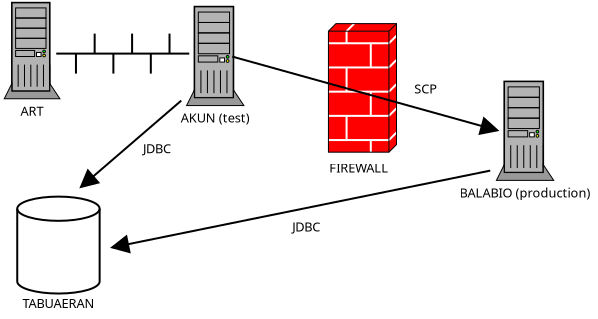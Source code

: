 <?xml version="1.0" encoding="UTF-8"?>
<dia:diagram xmlns:dia="http://www.lysator.liu.se/~alla/dia/"><dia:layer name="Background" visible="true"><dia:object type="Network - General Computer (Tower)" version="0" id="O0"><dia:attribute name="obj_pos"><dia:point val="1.8,2.05"/></dia:attribute><dia:attribute name="obj_bb"><dia:rectangle val="1.792,2.01;4.594,8.028"/></dia:attribute><dia:attribute name="elem_corner"><dia:point val="1.8,2.05"/></dia:attribute><dia:attribute name="elem_width"><dia:real val="2.784"/></dia:attribute><dia:attribute name="elem_height"><dia:real val="4.809"/></dia:attribute><dia:attribute name="show_background"><dia:boolean val="true"/></dia:attribute><dia:attribute name="flip_horizontal"><dia:boolean val="false"/></dia:attribute><dia:attribute name="flip_vertical"><dia:boolean val="false"/></dia:attribute><dia:attribute name="padding"><dia:real val="0.354"/></dia:attribute><dia:attribute name="text"><dia:composite type="text"><dia:attribute name="string"><dia:string>#ART#</dia:string></dia:attribute><dia:attribute name="font"><dia:font family="sans" style="0" name="Courier"/></dia:attribute><dia:attribute name="height"><dia:real val="0.8"/></dia:attribute><dia:attribute name="pos"><dia:point val="3.192,7.636"/></dia:attribute><dia:attribute name="color"><dia:color val="#000000"/></dia:attribute><dia:attribute name="alignment"><dia:enum val="1"/></dia:attribute></dia:composite></dia:attribute></dia:object><dia:object type="Network - General Computer (Tower)" version="0" id="O1"><dia:attribute name="obj_pos"><dia:point val="10.917,2.249"/></dia:attribute><dia:attribute name="obj_bb"><dia:rectangle val="10.75,2.209;13.971,8.372"/></dia:attribute><dia:attribute name="elem_corner"><dia:point val="10.917,2.249"/></dia:attribute><dia:attribute name="elem_width"><dia:real val="2.866"/></dia:attribute><dia:attribute name="elem_height"><dia:real val="4.95"/></dia:attribute><dia:attribute name="show_background"><dia:boolean val="true"/></dia:attribute><dia:attribute name="flip_horizontal"><dia:boolean val="false"/></dia:attribute><dia:attribute name="flip_vertical"><dia:boolean val="false"/></dia:attribute><dia:attribute name="padding"><dia:real val="0.354"/></dia:attribute><dia:attribute name="text"><dia:composite type="text"><dia:attribute name="string"><dia:string>#AKUN (test)#</dia:string></dia:attribute><dia:attribute name="font"><dia:font family="sans" style="0" name="Courier"/></dia:attribute><dia:attribute name="height"><dia:real val="0.8"/></dia:attribute><dia:attribute name="pos"><dia:point val="12.35,7.979"/></dia:attribute><dia:attribute name="color"><dia:color val="#000000"/></dia:attribute><dia:attribute name="alignment"><dia:enum val="1"/></dia:attribute></dia:composite></dia:attribute></dia:object><dia:object type="Network - Bus" version="0" id="O2"><dia:attribute name="obj_pos"><dia:point val="4.45,4.6"/></dia:attribute><dia:attribute name="obj_bb"><dia:rectangle val="4.4,3.6;11.05,5.6"/></dia:attribute><dia:attribute name="conn_endpoints"><dia:point val="4.45,4.6"/><dia:point val="11,4.6"/></dia:attribute><dia:attribute name="bus_handles"><dia:point val="5.386,5.6"/><dia:point val="6.321,3.6"/><dia:point val="7.257,5.6"/><dia:point val="8.193,3.6"/><dia:point val="9.129,5.6"/><dia:point val="10.064,3.6"/></dia:attribute></dia:object><dia:object type="Network - Storage" version="0" id="O3"><dia:attribute name="obj_pos"><dia:point val="2.45,11.75"/></dia:attribute><dia:attribute name="obj_bb"><dia:rectangle val="2.4,11.7;6.745,17.64"/></dia:attribute><dia:attribute name="elem_corner"><dia:point val="2.45,11.75"/></dia:attribute><dia:attribute name="elem_width"><dia:real val="4.12"/></dia:attribute><dia:attribute name="elem_height"><dia:real val="4.847"/></dia:attribute><dia:attribute name="show_background"><dia:boolean val="true"/></dia:attribute><dia:attribute name="flip_horizontal"><dia:boolean val="false"/></dia:attribute><dia:attribute name="flip_vertical"><dia:boolean val="false"/></dia:attribute><dia:attribute name="padding"><dia:real val="0.354"/></dia:attribute><dia:attribute name="text"><dia:composite type="text"><dia:attribute name="string"><dia:string>#TABUAERAN#</dia:string></dia:attribute><dia:attribute name="font"><dia:font family="sans" style="0" name="Courier"/></dia:attribute><dia:attribute name="height"><dia:real val="0.8"/></dia:attribute><dia:attribute name="pos"><dia:point val="4.874,17.247"/></dia:attribute><dia:attribute name="color"><dia:color val="#000000"/></dia:attribute><dia:attribute name="alignment"><dia:enum val="1"/></dia:attribute></dia:composite></dia:attribute></dia:object><dia:object type="Network - General Computer (Tower)" version="0" id="O4"><dia:attribute name="obj_pos"><dia:point val="26.408,5.99"/></dia:attribute><dia:attribute name="obj_bb"><dia:rectangle val="24.841,5.95;30.862,12.113"/></dia:attribute><dia:attribute name="elem_corner"><dia:point val="26.408,5.99"/></dia:attribute><dia:attribute name="elem_width"><dia:real val="2.866"/></dia:attribute><dia:attribute name="elem_height"><dia:real val="4.95"/></dia:attribute><dia:attribute name="show_background"><dia:boolean val="true"/></dia:attribute><dia:attribute name="flip_horizontal"><dia:boolean val="false"/></dia:attribute><dia:attribute name="flip_vertical"><dia:boolean val="false"/></dia:attribute><dia:attribute name="padding"><dia:real val="0.354"/></dia:attribute><dia:attribute name="text"><dia:composite type="text"><dia:attribute name="string"><dia:string>#BALABIO (production)#</dia:string></dia:attribute><dia:attribute name="font"><dia:font family="sans" style="0" name="Courier"/></dia:attribute><dia:attribute name="height"><dia:real val="0.8"/></dia:attribute><dia:attribute name="pos"><dia:point val="27.841,11.72"/></dia:attribute><dia:attribute name="color"><dia:color val="#000000"/></dia:attribute><dia:attribute name="alignment"><dia:enum val="1"/></dia:attribute></dia:composite></dia:attribute></dia:object><dia:object type="Network - Firewall" version="0" id="O5"><dia:attribute name="obj_pos"><dia:point val="18.01,3.1"/></dia:attribute><dia:attribute name="obj_bb"><dia:rectangle val="17.89,2.979;21.534,10.873"/></dia:attribute><dia:attribute name="elem_corner"><dia:point val="18.01,3.1"/></dia:attribute><dia:attribute name="elem_width"><dia:real val="3.403"/></dia:attribute><dia:attribute name="elem_height"><dia:real val="6.428"/></dia:attribute><dia:attribute name="show_background"><dia:boolean val="true"/></dia:attribute><dia:attribute name="flip_horizontal"><dia:boolean val="false"/></dia:attribute><dia:attribute name="flip_vertical"><dia:boolean val="false"/></dia:attribute><dia:attribute name="padding"><dia:real val="0.354"/></dia:attribute><dia:attribute name="text"><dia:composite type="text"><dia:attribute name="string"><dia:string>#FIREWALL#</dia:string></dia:attribute><dia:attribute name="font"><dia:font family="sans" style="0" name="Courier"/></dia:attribute><dia:attribute name="height"><dia:real val="0.8"/></dia:attribute><dia:attribute name="pos"><dia:point val="19.523,10.481"/></dia:attribute><dia:attribute name="color"><dia:color val="#000000"/></dia:attribute><dia:attribute name="alignment"><dia:enum val="1"/></dia:attribute></dia:composite></dia:attribute></dia:object><dia:object type="Standard - Line" version="0" id="O6"><dia:attribute name="obj_pos"><dia:point val="13.2,4.75"/></dia:attribute><dia:attribute name="obj_bb"><dia:rectangle val="13.138,4.688;26.763,9.234"/></dia:attribute><dia:attribute name="conn_endpoints"><dia:point val="13.2,4.75"/><dia:point val="26.5,8.45"/></dia:attribute><dia:attribute name="numcp"><dia:int val="1"/></dia:attribute><dia:attribute name="end_arrow"><dia:enum val="3"/></dia:attribute><dia:attribute name="end_arrow_length"><dia:real val="0.8"/></dia:attribute><dia:attribute name="end_arrow_width"><dia:real val="0.8"/></dia:attribute></dia:object><dia:object type="Standard - Text" version="0" id="O7"><dia:attribute name="obj_pos"><dia:point val="22.3,6.6"/></dia:attribute><dia:attribute name="obj_bb"><dia:rectangle val="22.3,5.929;23.571,6.992"/></dia:attribute><dia:attribute name="text"><dia:composite type="text"><dia:attribute name="string"><dia:string>#SCP#</dia:string></dia:attribute><dia:attribute name="font"><dia:font family="sans" style="0" name="Courier"/></dia:attribute><dia:attribute name="height"><dia:real val="0.8"/></dia:attribute><dia:attribute name="pos"><dia:point val="22.3,6.6"/></dia:attribute><dia:attribute name="color"><dia:color val="#000000"/></dia:attribute><dia:attribute name="alignment"><dia:enum val="0"/></dia:attribute></dia:composite></dia:attribute></dia:object><dia:object type="Standard - Line" version="0" id="O8"><dia:attribute name="obj_pos"><dia:point val="10.65,6.95"/></dia:attribute><dia:attribute name="obj_bb"><dia:rectangle val="5.04,6.879;10.72,11.939"/></dia:attribute><dia:attribute name="conn_endpoints"><dia:point val="10.65,6.95"/><dia:point val="5.6,11.3"/></dia:attribute><dia:attribute name="numcp"><dia:int val="1"/></dia:attribute><dia:attribute name="end_arrow"><dia:enum val="3"/></dia:attribute><dia:attribute name="end_arrow_length"><dia:real val="0.8"/></dia:attribute><dia:attribute name="end_arrow_width"><dia:real val="0.8"/></dia:attribute></dia:object><dia:object type="Standard - Line" version="0" id="O9"><dia:attribute name="obj_pos"><dia:point val="26.1,10.45"/></dia:attribute><dia:attribute name="obj_bb"><dia:rectangle val="6.942,10.391;26.159,15.094"/></dia:attribute><dia:attribute name="conn_endpoints"><dia:point val="26.1,10.45"/><dia:point val="7.15,14.3"/></dia:attribute><dia:attribute name="numcp"><dia:int val="1"/></dia:attribute><dia:attribute name="end_arrow"><dia:enum val="3"/></dia:attribute><dia:attribute name="end_arrow_length"><dia:real val="0.8"/></dia:attribute><dia:attribute name="end_arrow_width"><dia:real val="0.8"/></dia:attribute></dia:object><dia:object type="Standard - Text" version="0" id="O10"><dia:attribute name="obj_pos"><dia:point val="16.2,13.5"/></dia:attribute><dia:attribute name="obj_bb"><dia:rectangle val="16.2,12.829;17.821,13.893"/></dia:attribute><dia:attribute name="text"><dia:composite type="text"><dia:attribute name="string"><dia:string>#JDBC#</dia:string></dia:attribute><dia:attribute name="font"><dia:font family="sans" style="0" name="Courier"/></dia:attribute><dia:attribute name="height"><dia:real val="0.8"/></dia:attribute><dia:attribute name="pos"><dia:point val="16.2,13.5"/></dia:attribute><dia:attribute name="color"><dia:color val="#000000"/></dia:attribute><dia:attribute name="alignment"><dia:enum val="0"/></dia:attribute></dia:composite></dia:attribute></dia:object><dia:object type="Standard - Text" version="0" id="O11"><dia:attribute name="obj_pos"><dia:point val="8.74,9.58"/></dia:attribute><dia:attribute name="obj_bb"><dia:rectangle val="8.74,8.909;10.361,9.973"/></dia:attribute><dia:attribute name="text"><dia:composite type="text"><dia:attribute name="string"><dia:string>#JDBC#</dia:string></dia:attribute><dia:attribute name="font"><dia:font family="sans" style="0" name="Courier"/></dia:attribute><dia:attribute name="height"><dia:real val="0.8"/></dia:attribute><dia:attribute name="pos"><dia:point val="8.74,9.58"/></dia:attribute><dia:attribute name="color"><dia:color val="#000000"/></dia:attribute><dia:attribute name="alignment"><dia:enum val="0"/></dia:attribute></dia:composite></dia:attribute></dia:object></dia:layer></dia:diagram>
